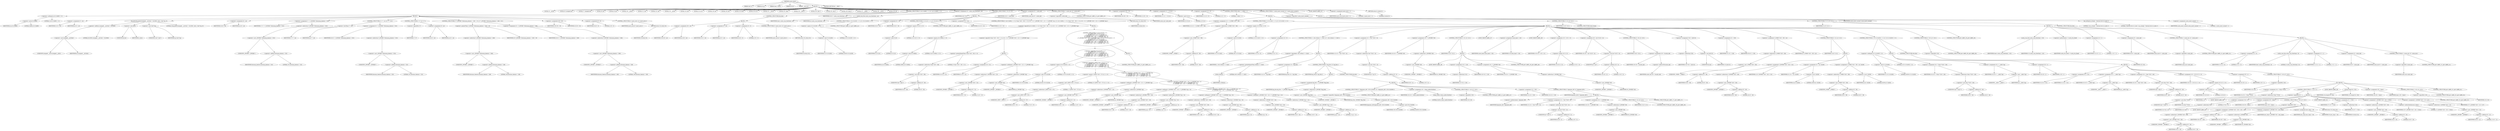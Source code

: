 digraph cache_insert {  
"1000125" [label = "(METHOD,cache_insert)" ]
"1000126" [label = "(PARAM,char *s)" ]
"1000127" [label = "(PARAM,int cp)" ]
"1000128" [label = "(PARAM,time_t time1)" ]
"1000129" [label = "(PARAM,int a4)" ]
"1000130" [label = "(PARAM,__int16 a5)" ]
"1000131" [label = "(BLOCK,,)" ]
"1000132" [label = "(LOCAL,v5: __int16)" ]
"1000133" [label = "(LOCAL,v6: unsigned int)" ]
"1000134" [label = "(LOCAL,v7: unsigned int)" ]
"1000135" [label = "(LOCAL,v8: int)" ]
"1000136" [label = "(LOCAL,v9: int)" ]
"1000137" [label = "(LOCAL,v10: __int16)" ]
"1000138" [label = "(LOCAL,v11: int)" ]
"1000139" [label = "(LOCAL,v12: int)" ]
"1000140" [label = "(LOCAL,v13: __int16)" ]
"1000141" [label = "(LOCAL,v14: int)" ]
"1000142" [label = "(LOCAL,v15: int *)" ]
"1000143" [label = "(LOCAL,v16: int)" ]
"1000144" [label = "(LOCAL,v18: int)" ]
"1000145" [label = "(LOCAL,v19: bool)" ]
"1000146" [label = "(LOCAL,v20: int *)" ]
"1000147" [label = "(LOCAL,v21: __int16)" ]
"1000148" [label = "(LOCAL,v22: char)" ]
"1000149" [label = "(LOCAL,v23: __int64 *)" ]
"1000150" [label = "(LOCAL,v24: char *)" ]
"1000151" [label = "(LOCAL,v25: char *)" ]
"1000152" [label = "(LOCAL,v26: time_t)" ]
"1000153" [label = "(LOCAL,v27: __int64)" ]
"1000154" [label = "(LOCAL,v28: __int16)" ]
"1000155" [label = "(LOCAL,v29: int)" ]
"1000156" [label = "(CONTROL_STRUCTURE,if ( (a5 & 0x980) != 0 ),if ( (a5 & 0x980) != 0 ))" ]
"1000157" [label = "(<operator>.notEquals,(a5 & 0x980) != 0)" ]
"1000158" [label = "(<operator>.and,a5 & 0x980)" ]
"1000159" [label = "(IDENTIFIER,a5,a5 & 0x980)" ]
"1000160" [label = "(LITERAL,0x980,a5 & 0x980)" ]
"1000161" [label = "(LITERAL,0,(a5 & 0x980) != 0)" ]
"1000162" [label = "(BLOCK,,)" ]
"1000163" [label = "(<operator>.assignment,v5 = a5)" ]
"1000164" [label = "(IDENTIFIER,v5,v5 = a5)" ]
"1000165" [label = "(IDENTIFIER,a5,v5 = a5)" ]
"1000166" [label = "(log_query,log_query((unsigned __int16)a5 + 0x10000, (int)s, (void *)cp, 0))" ]
"1000167" [label = "(<operator>.addition,(unsigned __int16)a5 + 0x10000)" ]
"1000168" [label = "(<operator>.cast,(unsigned __int16)a5)" ]
"1000169" [label = "(UNKNOWN,unsigned __int16,unsigned __int16)" ]
"1000170" [label = "(IDENTIFIER,a5,(unsigned __int16)a5)" ]
"1000171" [label = "(LITERAL,0x10000,(unsigned __int16)a5 + 0x10000)" ]
"1000172" [label = "(<operator>.cast,(int)s)" ]
"1000173" [label = "(UNKNOWN,int,int)" ]
"1000174" [label = "(IDENTIFIER,s,(int)s)" ]
"1000175" [label = "(<operator>.cast,(void *)cp)" ]
"1000176" [label = "(UNKNOWN,void *,void *)" ]
"1000177" [label = "(IDENTIFIER,cp,(void *)cp)" ]
"1000178" [label = "(LITERAL,0,log_query((unsigned __int16)a5 + 0x10000, (int)s, (void *)cp, 0))" ]
"1000179" [label = "(<operator>.assignment,v6 = a4)" ]
"1000180" [label = "(IDENTIFIER,v6,v6 = a4)" ]
"1000181" [label = "(IDENTIFIER,a4,v6 = a4)" ]
"1000182" [label = "(<operator>.assignment,v7 = *(_DWORD *)(dnsmasq_daemon + 252))" ]
"1000183" [label = "(IDENTIFIER,v7,v7 = *(_DWORD *)(dnsmasq_daemon + 252))" ]
"1000184" [label = "(<operator>.indirection,*(_DWORD *)(dnsmasq_daemon + 252))" ]
"1000185" [label = "(<operator>.cast,(_DWORD *)(dnsmasq_daemon + 252))" ]
"1000186" [label = "(UNKNOWN,_DWORD *,_DWORD *)" ]
"1000187" [label = "(<operator>.addition,dnsmasq_daemon + 252)" ]
"1000188" [label = "(IDENTIFIER,dnsmasq_daemon,dnsmasq_daemon + 252)" ]
"1000189" [label = "(LITERAL,252,dnsmasq_daemon + 252)" ]
"1000190" [label = "(CONTROL_STRUCTURE,if ( v7 < a4 ),if ( v7 < a4 ))" ]
"1000191" [label = "(<operator>.lessThan,v7 < a4)" ]
"1000192" [label = "(IDENTIFIER,v7,v7 < a4)" ]
"1000193" [label = "(IDENTIFIER,a4,v7 < a4)" ]
"1000194" [label = "(<operator>.assignment,v6 = *(_DWORD *)(dnsmasq_daemon + 252))" ]
"1000195" [label = "(IDENTIFIER,v6,v6 = *(_DWORD *)(dnsmasq_daemon + 252))" ]
"1000196" [label = "(<operator>.indirection,*(_DWORD *)(dnsmasq_daemon + 252))" ]
"1000197" [label = "(<operator>.cast,(_DWORD *)(dnsmasq_daemon + 252))" ]
"1000198" [label = "(UNKNOWN,_DWORD *,_DWORD *)" ]
"1000199" [label = "(<operator>.addition,dnsmasq_daemon + 252)" ]
"1000200" [label = "(IDENTIFIER,dnsmasq_daemon,dnsmasq_daemon + 252)" ]
"1000201" [label = "(LITERAL,252,dnsmasq_daemon + 252)" ]
"1000202" [label = "(CONTROL_STRUCTURE,if ( !v7 ),if ( !v7 ))" ]
"1000203" [label = "(<operator>.logicalNot,!v7)" ]
"1000204" [label = "(IDENTIFIER,v7,!v7)" ]
"1000205" [label = "(<operator>.assignment,v6 = a4)" ]
"1000206" [label = "(IDENTIFIER,v6,v6 = a4)" ]
"1000207" [label = "(IDENTIFIER,a4,v6 = a4)" ]
"1000208" [label = "(CONTROL_STRUCTURE,if ( *(_DWORD *)(dnsmasq_daemon + 248) > v6 ),if ( *(_DWORD *)(dnsmasq_daemon + 248) > v6 ))" ]
"1000209" [label = "(<operator>.greaterThan,*(_DWORD *)(dnsmasq_daemon + 248) > v6)" ]
"1000210" [label = "(<operator>.indirection,*(_DWORD *)(dnsmasq_daemon + 248))" ]
"1000211" [label = "(<operator>.cast,(_DWORD *)(dnsmasq_daemon + 248))" ]
"1000212" [label = "(UNKNOWN,_DWORD *,_DWORD *)" ]
"1000213" [label = "(<operator>.addition,dnsmasq_daemon + 248)" ]
"1000214" [label = "(IDENTIFIER,dnsmasq_daemon,dnsmasq_daemon + 248)" ]
"1000215" [label = "(LITERAL,248,dnsmasq_daemon + 248)" ]
"1000216" [label = "(IDENTIFIER,v6,*(_DWORD *)(dnsmasq_daemon + 248) > v6)" ]
"1000217" [label = "(<operator>.assignment,v6 = *(_DWORD *)(dnsmasq_daemon + 248))" ]
"1000218" [label = "(IDENTIFIER,v6,v6 = *(_DWORD *)(dnsmasq_daemon + 248))" ]
"1000219" [label = "(<operator>.indirection,*(_DWORD *)(dnsmasq_daemon + 248))" ]
"1000220" [label = "(<operator>.cast,(_DWORD *)(dnsmasq_daemon + 248))" ]
"1000221" [label = "(UNKNOWN,_DWORD *,_DWORD *)" ]
"1000222" [label = "(<operator>.addition,dnsmasq_daemon + 248)" ]
"1000223" [label = "(IDENTIFIER,dnsmasq_daemon,dnsmasq_daemon + 248)" ]
"1000224" [label = "(LITERAL,248,dnsmasq_daemon + 248)" ]
"1000225" [label = "(<operator>.assignment,v29 = v6)" ]
"1000226" [label = "(IDENTIFIER,v29,v29 = v6)" ]
"1000227" [label = "(IDENTIFIER,v6,v29 = v6)" ]
"1000228" [label = "(<operator>.assignment,v8 = 0)" ]
"1000229" [label = "(IDENTIFIER,v8,v8 = 0)" ]
"1000230" [label = "(LITERAL,0,v8 = 0)" ]
"1000231" [label = "(CONTROL_STRUCTURE,if ( insert_error ),if ( insert_error ))" ]
"1000232" [label = "(IDENTIFIER,insert_error,if ( insert_error ))" ]
"1000233" [label = "(RETURN,return v8;,return v8;)" ]
"1000234" [label = "(IDENTIFIER,v8,return v8;)" ]
"1000235" [label = "(CONTROL_STRUCTURE,else,else)" ]
"1000236" [label = "(BLOCK,,)" ]
"1000237" [label = "(<operator>.assignment,v29 = a4)" ]
"1000238" [label = "(IDENTIFIER,v29,v29 = a4)" ]
"1000239" [label = "(IDENTIFIER,a4,v29 = a4)" ]
"1000240" [label = "(<operator>.assignment,v5 = a5)" ]
"1000241" [label = "(IDENTIFIER,v5,v5 = a5)" ]
"1000242" [label = "(IDENTIFIER,a5,v5 = a5)" ]
"1000243" [label = "(<operator>.assignment,v8 = 0)" ]
"1000244" [label = "(IDENTIFIER,v8,v8 = 0)" ]
"1000245" [label = "(LITERAL,0,v8 = 0)" ]
"1000246" [label = "(CONTROL_STRUCTURE,if ( insert_error ),if ( insert_error ))" ]
"1000247" [label = "(IDENTIFIER,insert_error,if ( insert_error ))" ]
"1000248" [label = "(RETURN,return v8;,return v8;)" ]
"1000249" [label = "(IDENTIFIER,v8,return v8;)" ]
"1000250" [label = "(<operator>.assignment,v9 = cache_scan_free(time1, a5))" ]
"1000251" [label = "(IDENTIFIER,v9,v9 = cache_scan_free(time1, a5))" ]
"1000252" [label = "(cache_scan_free,cache_scan_free(time1, a5))" ]
"1000253" [label = "(IDENTIFIER,time1,cache_scan_free(time1, a5))" ]
"1000254" [label = "(IDENTIFIER,a5,cache_scan_free(time1, a5))" ]
"1000255" [label = "(CONTROL_STRUCTURE,if ( v9 ),if ( v9 ))" ]
"1000256" [label = "(IDENTIFIER,v9,if ( v9 ))" ]
"1000257" [label = "(BLOCK,,)" ]
"1000258" [label = "(CONTROL_STRUCTURE,if ( (v5 & 0x180) == 0 ),if ( (v5 & 0x180) == 0 ))" ]
"1000259" [label = "(<operator>.equals,(v5 & 0x180) == 0)" ]
"1000260" [label = "(<operator>.and,v5 & 0x180)" ]
"1000261" [label = "(IDENTIFIER,v5,v5 & 0x180)" ]
"1000262" [label = "(LITERAL,0x180,v5 & 0x180)" ]
"1000263" [label = "(LITERAL,0,(v5 & 0x180) == 0)" ]
"1000264" [label = "(CONTROL_STRUCTURE,goto LABEL_41;,goto LABEL_41;)" ]
"1000265" [label = "(<operator>.assignment,v8 = v9)" ]
"1000266" [label = "(IDENTIFIER,v8,v8 = v9)" ]
"1000267" [label = "(IDENTIFIER,v9,v8 = v9)" ]
"1000268" [label = "(CONTROL_STRUCTURE,if ( (v5 & 8) == 0 ),if ( (v5 & 8) == 0 ))" ]
"1000269" [label = "(<operator>.equals,(v5 & 8) == 0)" ]
"1000270" [label = "(<operator>.and,v5 & 8)" ]
"1000271" [label = "(IDENTIFIER,v5,v5 & 8)" ]
"1000272" [label = "(LITERAL,8,v5 & 8)" ]
"1000273" [label = "(LITERAL,0,(v5 & 8) == 0)" ]
"1000274" [label = "(CONTROL_STRUCTURE,goto LABEL_41;,goto LABEL_41;)" ]
"1000275" [label = "(<operator>.assignment,v10 = v5)" ]
"1000276" [label = "(IDENTIFIER,v10,v10 = v5)" ]
"1000277" [label = "(IDENTIFIER,v5,v10 = v5)" ]
"1000278" [label = "(CONTROL_STRUCTURE,if ( (a5 & 0x80u) == 0 || *(char *)(v8 + 36) >= 0 || (v10 = v5, *(_DWORD *)(v8 + 12) != *(_DWORD *)cp) ),if ( (a5 & 0x80u) == 0 || *(char *)(v8 + 36) >= 0 || (v10 = v5, *(_DWORD *)(v8 + 12) != *(_DWORD *)cp) ))" ]
"1000279" [label = "(<operator>.logicalOr,(a5 & 0x80u) == 0 || *(char *)(v8 + 36) >= 0 || (v10 = v5, *(_DWORD *)(v8 + 12) != *(_DWORD *)cp))" ]
"1000280" [label = "(<operator>.equals,(a5 & 0x80u) == 0)" ]
"1000281" [label = "(<operator>.and,a5 & 0x80u)" ]
"1000282" [label = "(IDENTIFIER,a5,a5 & 0x80u)" ]
"1000283" [label = "(LITERAL,0x80u,a5 & 0x80u)" ]
"1000284" [label = "(LITERAL,0,(a5 & 0x80u) == 0)" ]
"1000285" [label = "(<operator>.logicalOr,*(char *)(v8 + 36) >= 0 || (v10 = v5, *(_DWORD *)(v8 + 12) != *(_DWORD *)cp))" ]
"1000286" [label = "(<operator>.greaterEqualsThan,*(char *)(v8 + 36) >= 0)" ]
"1000287" [label = "(<operator>.indirection,*(char *)(v8 + 36))" ]
"1000288" [label = "(<operator>.cast,(char *)(v8 + 36))" ]
"1000289" [label = "(UNKNOWN,char *,char *)" ]
"1000290" [label = "(<operator>.addition,v8 + 36)" ]
"1000291" [label = "(IDENTIFIER,v8,v8 + 36)" ]
"1000292" [label = "(LITERAL,36,v8 + 36)" ]
"1000293" [label = "(LITERAL,0,*(char *)(v8 + 36) >= 0)" ]
"1000294" [label = "(BLOCK,,)" ]
"1000295" [label = "(<operator>.assignment,v10 = v5)" ]
"1000296" [label = "(IDENTIFIER,v10,v10 = v5)" ]
"1000297" [label = "(IDENTIFIER,v5,v10 = v5)" ]
"1000298" [label = "(<operator>.notEquals,*(_DWORD *)(v8 + 12) != *(_DWORD *)cp)" ]
"1000299" [label = "(<operator>.indirection,*(_DWORD *)(v8 + 12))" ]
"1000300" [label = "(<operator>.cast,(_DWORD *)(v8 + 12))" ]
"1000301" [label = "(UNKNOWN,_DWORD *,_DWORD *)" ]
"1000302" [label = "(<operator>.addition,v8 + 12)" ]
"1000303" [label = "(IDENTIFIER,v8,v8 + 12)" ]
"1000304" [label = "(LITERAL,12,v8 + 12)" ]
"1000305" [label = "(<operator>.indirection,*(_DWORD *)cp)" ]
"1000306" [label = "(<operator>.cast,(_DWORD *)cp)" ]
"1000307" [label = "(UNKNOWN,_DWORD *,_DWORD *)" ]
"1000308" [label = "(IDENTIFIER,cp,(_DWORD *)cp)" ]
"1000309" [label = "(BLOCK,,)" ]
"1000310" [label = "(CONTROL_STRUCTURE,if ( (v10 & 0x100) == 0\n        || (*(_BYTE *)(v8 + 37) & 1) == 0\n        || *(_DWORD *)(v8 + 12) != *(_DWORD *)cp\n        || *(_DWORD *)(v8 + 16) != *(_DWORD *)(cp + 4)\n        || *(_DWORD *)(v8 + 20) != *(_DWORD *)(cp + 8)\n        || *(_DWORD *)(v8 + 24) != *(_DWORD *)(cp + 12) ),if ( (v10 & 0x100) == 0\n        || (*(_BYTE *)(v8 + 37) & 1) == 0\n        || *(_DWORD *)(v8 + 12) != *(_DWORD *)cp\n        || *(_DWORD *)(v8 + 16) != *(_DWORD *)(cp + 4)\n        || *(_DWORD *)(v8 + 20) != *(_DWORD *)(cp + 8)\n        || *(_DWORD *)(v8 + 24) != *(_DWORD *)(cp + 12) ))" ]
"1000311" [label = "(<operator>.logicalOr,(v10 & 0x100) == 0\n        || (*(_BYTE *)(v8 + 37) & 1) == 0\n        || *(_DWORD *)(v8 + 12) != *(_DWORD *)cp\n        || *(_DWORD *)(v8 + 16) != *(_DWORD *)(cp + 4)\n        || *(_DWORD *)(v8 + 20) != *(_DWORD *)(cp + 8)\n        || *(_DWORD *)(v8 + 24) != *(_DWORD *)(cp + 12))" ]
"1000312" [label = "(<operator>.equals,(v10 & 0x100) == 0)" ]
"1000313" [label = "(<operator>.and,v10 & 0x100)" ]
"1000314" [label = "(IDENTIFIER,v10,v10 & 0x100)" ]
"1000315" [label = "(LITERAL,0x100,v10 & 0x100)" ]
"1000316" [label = "(LITERAL,0,(v10 & 0x100) == 0)" ]
"1000317" [label = "(<operator>.logicalOr,(*(_BYTE *)(v8 + 37) & 1) == 0\n        || *(_DWORD *)(v8 + 12) != *(_DWORD *)cp\n        || *(_DWORD *)(v8 + 16) != *(_DWORD *)(cp + 4)\n        || *(_DWORD *)(v8 + 20) != *(_DWORD *)(cp + 8)\n        || *(_DWORD *)(v8 + 24) != *(_DWORD *)(cp + 12))" ]
"1000318" [label = "(<operator>.equals,(*(_BYTE *)(v8 + 37) & 1) == 0)" ]
"1000319" [label = "(<operator>.and,*(_BYTE *)(v8 + 37) & 1)" ]
"1000320" [label = "(<operator>.indirection,*(_BYTE *)(v8 + 37))" ]
"1000321" [label = "(<operator>.cast,(_BYTE *)(v8 + 37))" ]
"1000322" [label = "(UNKNOWN,_BYTE *,_BYTE *)" ]
"1000323" [label = "(<operator>.addition,v8 + 37)" ]
"1000324" [label = "(IDENTIFIER,v8,v8 + 37)" ]
"1000325" [label = "(LITERAL,37,v8 + 37)" ]
"1000326" [label = "(LITERAL,1,*(_BYTE *)(v8 + 37) & 1)" ]
"1000327" [label = "(LITERAL,0,(*(_BYTE *)(v8 + 37) & 1) == 0)" ]
"1000328" [label = "(<operator>.logicalOr,*(_DWORD *)(v8 + 12) != *(_DWORD *)cp\n        || *(_DWORD *)(v8 + 16) != *(_DWORD *)(cp + 4)\n        || *(_DWORD *)(v8 + 20) != *(_DWORD *)(cp + 8)\n        || *(_DWORD *)(v8 + 24) != *(_DWORD *)(cp + 12))" ]
"1000329" [label = "(<operator>.notEquals,*(_DWORD *)(v8 + 12) != *(_DWORD *)cp)" ]
"1000330" [label = "(<operator>.indirection,*(_DWORD *)(v8 + 12))" ]
"1000331" [label = "(<operator>.cast,(_DWORD *)(v8 + 12))" ]
"1000332" [label = "(UNKNOWN,_DWORD *,_DWORD *)" ]
"1000333" [label = "(<operator>.addition,v8 + 12)" ]
"1000334" [label = "(IDENTIFIER,v8,v8 + 12)" ]
"1000335" [label = "(LITERAL,12,v8 + 12)" ]
"1000336" [label = "(<operator>.indirection,*(_DWORD *)cp)" ]
"1000337" [label = "(<operator>.cast,(_DWORD *)cp)" ]
"1000338" [label = "(UNKNOWN,_DWORD *,_DWORD *)" ]
"1000339" [label = "(IDENTIFIER,cp,(_DWORD *)cp)" ]
"1000340" [label = "(<operator>.logicalOr,*(_DWORD *)(v8 + 16) != *(_DWORD *)(cp + 4)\n        || *(_DWORD *)(v8 + 20) != *(_DWORD *)(cp + 8)\n        || *(_DWORD *)(v8 + 24) != *(_DWORD *)(cp + 12))" ]
"1000341" [label = "(<operator>.notEquals,*(_DWORD *)(v8 + 16) != *(_DWORD *)(cp + 4))" ]
"1000342" [label = "(<operator>.indirection,*(_DWORD *)(v8 + 16))" ]
"1000343" [label = "(<operator>.cast,(_DWORD *)(v8 + 16))" ]
"1000344" [label = "(UNKNOWN,_DWORD *,_DWORD *)" ]
"1000345" [label = "(<operator>.addition,v8 + 16)" ]
"1000346" [label = "(IDENTIFIER,v8,v8 + 16)" ]
"1000347" [label = "(LITERAL,16,v8 + 16)" ]
"1000348" [label = "(<operator>.indirection,*(_DWORD *)(cp + 4))" ]
"1000349" [label = "(<operator>.cast,(_DWORD *)(cp + 4))" ]
"1000350" [label = "(UNKNOWN,_DWORD *,_DWORD *)" ]
"1000351" [label = "(<operator>.addition,cp + 4)" ]
"1000352" [label = "(IDENTIFIER,cp,cp + 4)" ]
"1000353" [label = "(LITERAL,4,cp + 4)" ]
"1000354" [label = "(<operator>.logicalOr,*(_DWORD *)(v8 + 20) != *(_DWORD *)(cp + 8)\n        || *(_DWORD *)(v8 + 24) != *(_DWORD *)(cp + 12))" ]
"1000355" [label = "(<operator>.notEquals,*(_DWORD *)(v8 + 20) != *(_DWORD *)(cp + 8))" ]
"1000356" [label = "(<operator>.indirection,*(_DWORD *)(v8 + 20))" ]
"1000357" [label = "(<operator>.cast,(_DWORD *)(v8 + 20))" ]
"1000358" [label = "(UNKNOWN,_DWORD *,_DWORD *)" ]
"1000359" [label = "(<operator>.addition,v8 + 20)" ]
"1000360" [label = "(IDENTIFIER,v8,v8 + 20)" ]
"1000361" [label = "(LITERAL,20,v8 + 20)" ]
"1000362" [label = "(<operator>.indirection,*(_DWORD *)(cp + 8))" ]
"1000363" [label = "(<operator>.cast,(_DWORD *)(cp + 8))" ]
"1000364" [label = "(UNKNOWN,_DWORD *,_DWORD *)" ]
"1000365" [label = "(<operator>.addition,cp + 8)" ]
"1000366" [label = "(IDENTIFIER,cp,cp + 8)" ]
"1000367" [label = "(LITERAL,8,cp + 8)" ]
"1000368" [label = "(<operator>.notEquals,*(_DWORD *)(v8 + 24) != *(_DWORD *)(cp + 12))" ]
"1000369" [label = "(<operator>.indirection,*(_DWORD *)(v8 + 24))" ]
"1000370" [label = "(<operator>.cast,(_DWORD *)(v8 + 24))" ]
"1000371" [label = "(UNKNOWN,_DWORD *,_DWORD *)" ]
"1000372" [label = "(<operator>.addition,v8 + 24)" ]
"1000373" [label = "(IDENTIFIER,v8,v8 + 24)" ]
"1000374" [label = "(LITERAL,24,v8 + 24)" ]
"1000375" [label = "(<operator>.indirection,*(_DWORD *)(cp + 12))" ]
"1000376" [label = "(<operator>.cast,(_DWORD *)(cp + 12))" ]
"1000377" [label = "(UNKNOWN,_DWORD *,_DWORD *)" ]
"1000378" [label = "(<operator>.addition,cp + 12)" ]
"1000379" [label = "(IDENTIFIER,cp,cp + 12)" ]
"1000380" [label = "(LITERAL,12,cp + 12)" ]
"1000381" [label = "(BLOCK,,)" ]
"1000382" [label = "(CONTROL_STRUCTURE,goto LABEL_41;,goto LABEL_41;)" ]
"1000383" [label = "(RETURN,return v8;,return v8;)" ]
"1000384" [label = "(IDENTIFIER,v8,return v8;)" ]
"1000385" [label = "(<operator>.assignment,v8 = cache_tail)" ]
"1000386" [label = "(IDENTIFIER,v8,v8 = cache_tail)" ]
"1000387" [label = "(IDENTIFIER,cache_tail,v8 = cache_tail)" ]
"1000388" [label = "(CONTROL_STRUCTURE,if ( !cache_tail ),if ( !cache_tail ))" ]
"1000389" [label = "(<operator>.logicalNot,!cache_tail)" ]
"1000390" [label = "(IDENTIFIER,cache_tail,!cache_tail)" ]
"1000391" [label = "(CONTROL_STRUCTURE,goto LABEL_41;,goto LABEL_41;)" ]
"1000392" [label = "(<operator>.assignment,v28 = v5)" ]
"1000393" [label = "(IDENTIFIER,v28,v28 = v5)" ]
"1000394" [label = "(IDENTIFIER,v5,v28 = v5)" ]
"1000395" [label = "(<operator>.assignment,v11 = v5 & 4)" ]
"1000396" [label = "(IDENTIFIER,v11,v11 = v5 & 4)" ]
"1000397" [label = "(<operator>.and,v5 & 4)" ]
"1000398" [label = "(IDENTIFIER,v5,v5 & 4)" ]
"1000399" [label = "(LITERAL,4,v5 & 4)" ]
"1000400" [label = "(<operator>.assignment,v12 = 0)" ]
"1000401" [label = "(IDENTIFIER,v12,v12 = 0)" ]
"1000402" [label = "(LITERAL,0,v12 = 0)" ]
"1000403" [label = "(CONTROL_STRUCTURE,while ( 1 ),while ( 1 ))" ]
"1000404" [label = "(LITERAL,1,while ( 1 ))" ]
"1000405" [label = "(BLOCK,,)" ]
"1000406" [label = "(<operator>.assignment,v13 = *(_WORD *)(v8 + 36))" ]
"1000407" [label = "(IDENTIFIER,v13,v13 = *(_WORD *)(v8 + 36))" ]
"1000408" [label = "(<operator>.indirection,*(_WORD *)(v8 + 36))" ]
"1000409" [label = "(<operator>.cast,(_WORD *)(v8 + 36))" ]
"1000410" [label = "(UNKNOWN,_WORD *,_WORD *)" ]
"1000411" [label = "(<operator>.addition,v8 + 36)" ]
"1000412" [label = "(IDENTIFIER,v8,v8 + 36)" ]
"1000413" [label = "(LITERAL,36,v8 + 36)" ]
"1000414" [label = "(CONTROL_STRUCTURE,if ( (v13 & 0xC) == 0 ),if ( (v13 & 0xC) == 0 ))" ]
"1000415" [label = "(<operator>.equals,(v13 & 0xC) == 0)" ]
"1000416" [label = "(<operator>.and,v13 & 0xC)" ]
"1000417" [label = "(IDENTIFIER,v13,v13 & 0xC)" ]
"1000418" [label = "(LITERAL,0xC,v13 & 0xC)" ]
"1000419" [label = "(LITERAL,0,(v13 & 0xC) == 0)" ]
"1000420" [label = "(BLOCK,,)" ]
"1000421" [label = "(<operator>.assignment,v14 = 0)" ]
"1000422" [label = "(IDENTIFIER,v14,v14 = 0)" ]
"1000423" [label = "(LITERAL,0,v14 = 0)" ]
"1000424" [label = "(CONTROL_STRUCTURE,if ( s && strlen(s) >= 0x32 ),if ( s && strlen(s) >= 0x32 ))" ]
"1000425" [label = "(<operator>.logicalAnd,s && strlen(s) >= 0x32)" ]
"1000426" [label = "(IDENTIFIER,s,s && strlen(s) >= 0x32)" ]
"1000427" [label = "(<operator>.greaterEqualsThan,strlen(s) >= 0x32)" ]
"1000428" [label = "(strlen,strlen(s))" ]
"1000429" [label = "(IDENTIFIER,s,strlen(s))" ]
"1000430" [label = "(LITERAL,0x32,strlen(s) >= 0x32)" ]
"1000431" [label = "(BLOCK,,)" ]
"1000432" [label = "(<operator>.assignment,v14 = big_free)" ]
"1000433" [label = "(IDENTIFIER,v14,v14 = big_free)" ]
"1000434" [label = "(IDENTIFIER,big_free,v14 = big_free)" ]
"1000435" [label = "(CONTROL_STRUCTURE,if ( big_free ),if ( big_free ))" ]
"1000436" [label = "(IDENTIFIER,big_free,if ( big_free ))" ]
"1000437" [label = "(BLOCK,,)" ]
"1000438" [label = "(<operator>.assignment,big_free = *(_DWORD *)big_free)" ]
"1000439" [label = "(IDENTIFIER,big_free,big_free = *(_DWORD *)big_free)" ]
"1000440" [label = "(<operator>.indirection,*(_DWORD *)big_free)" ]
"1000441" [label = "(<operator>.cast,(_DWORD *)big_free)" ]
"1000442" [label = "(UNKNOWN,_DWORD *,_DWORD *)" ]
"1000443" [label = "(IDENTIFIER,big_free,(_DWORD *)big_free)" ]
"1000444" [label = "(CONTROL_STRUCTURE,else,else)" ]
"1000445" [label = "(BLOCK,,)" ]
"1000446" [label = "(CONTROL_STRUCTURE,if ( !(bignames_left | v28 & 0x5000) ),if ( !(bignames_left | v28 & 0x5000) ))" ]
"1000447" [label = "(<operator>.logicalNot,!(bignames_left | v28 & 0x5000))" ]
"1000448" [label = "(<operator>.or,bignames_left | v28 & 0x5000)" ]
"1000449" [label = "(IDENTIFIER,bignames_left,bignames_left | v28 & 0x5000)" ]
"1000450" [label = "(<operator>.and,v28 & 0x5000)" ]
"1000451" [label = "(IDENTIFIER,v28,v28 & 0x5000)" ]
"1000452" [label = "(LITERAL,0x5000,v28 & 0x5000)" ]
"1000453" [label = "(CONTROL_STRUCTURE,goto LABEL_41;,goto LABEL_41;)" ]
"1000454" [label = "(<operator>.assignment,v18 = whine_malloc(0x404u))" ]
"1000455" [label = "(IDENTIFIER,v18,v18 = whine_malloc(0x404u))" ]
"1000456" [label = "(whine_malloc,whine_malloc(0x404u))" ]
"1000457" [label = "(LITERAL,0x404u,whine_malloc(0x404u))" ]
"1000458" [label = "(CONTROL_STRUCTURE,if ( !v18 ),if ( !v18 ))" ]
"1000459" [label = "(<operator>.logicalNot,!v18)" ]
"1000460" [label = "(IDENTIFIER,v18,!v18)" ]
"1000461" [label = "(CONTROL_STRUCTURE,goto LABEL_41;,goto LABEL_41;)" ]
"1000462" [label = "(<operator>.assignment,v14 = v18)" ]
"1000463" [label = "(IDENTIFIER,v14,v14 = v18)" ]
"1000464" [label = "(IDENTIFIER,v18,v14 = v18)" ]
"1000465" [label = "(CONTROL_STRUCTURE,if ( bignames_left ),if ( bignames_left ))" ]
"1000466" [label = "(IDENTIFIER,bignames_left,if ( bignames_left ))" ]
"1000467" [label = "(BLOCK,,)" ]
"1000468" [label = "(<operator>.preDecrement,--bignames_left)" ]
"1000469" [label = "(IDENTIFIER,bignames_left,--bignames_left)" ]
"1000470" [label = "(<operator>.assignment,v15 = *(int **)(v8 + 4))" ]
"1000471" [label = "(IDENTIFIER,v15,v15 = *(int **)(v8 + 4))" ]
"1000472" [label = "(<operator>.indirection,*(int **)(v8 + 4))" ]
"1000473" [label = "(<operator>.cast,(int **)(v8 + 4))" ]
"1000474" [label = "(UNKNOWN,int **,int **)" ]
"1000475" [label = "(<operator>.addition,v8 + 4)" ]
"1000476" [label = "(IDENTIFIER,v8,v8 + 4)" ]
"1000477" [label = "(LITERAL,4,v8 + 4)" ]
"1000478" [label = "(<operator>.assignment,v16 = *(_DWORD *)v8)" ]
"1000479" [label = "(IDENTIFIER,v16,v16 = *(_DWORD *)v8)" ]
"1000480" [label = "(<operator>.indirection,*(_DWORD *)v8)" ]
"1000481" [label = "(<operator>.cast,(_DWORD *)v8)" ]
"1000482" [label = "(UNKNOWN,_DWORD *,_DWORD *)" ]
"1000483" [label = "(IDENTIFIER,v8,(_DWORD *)v8)" ]
"1000484" [label = "(CONTROL_STRUCTURE,if ( v15 ),if ( v15 ))" ]
"1000485" [label = "(IDENTIFIER,v15,if ( v15 ))" ]
"1000486" [label = "(CONTROL_STRUCTURE,goto LABEL_38;,goto LABEL_38;)" ]
"1000487" [label = "(CONTROL_STRUCTURE,goto LABEL_47;,goto LABEL_47;)" ]
"1000488" [label = "(<operator>.assignment,v15 = *(int **)(v8 + 4))" ]
"1000489" [label = "(IDENTIFIER,v15,v15 = *(int **)(v8 + 4))" ]
"1000490" [label = "(<operator>.indirection,*(int **)(v8 + 4))" ]
"1000491" [label = "(<operator>.cast,(int **)(v8 + 4))" ]
"1000492" [label = "(UNKNOWN,int **,int **)" ]
"1000493" [label = "(<operator>.addition,v8 + 4)" ]
"1000494" [label = "(IDENTIFIER,v8,v8 + 4)" ]
"1000495" [label = "(LITERAL,4,v8 + 4)" ]
"1000496" [label = "(<operator>.assignment,v16 = *(_DWORD *)v8)" ]
"1000497" [label = "(IDENTIFIER,v16,v16 = *(_DWORD *)v8)" ]
"1000498" [label = "(<operator>.indirection,*(_DWORD *)v8)" ]
"1000499" [label = "(<operator>.cast,(_DWORD *)v8)" ]
"1000500" [label = "(UNKNOWN,_DWORD *,_DWORD *)" ]
"1000501" [label = "(IDENTIFIER,v8,(_DWORD *)v8)" ]
"1000502" [label = "(CONTROL_STRUCTURE,if ( v15 ),if ( v15 ))" ]
"1000503" [label = "(IDENTIFIER,v15,if ( v15 ))" ]
"1000504" [label = "(BLOCK,,)" ]
"1000505" [label = "(JUMP_TARGET,LABEL_38)" ]
"1000506" [label = "(<operator>.assignment,*v15 = v16)" ]
"1000507" [label = "(<operator>.indirection,*v15)" ]
"1000508" [label = "(IDENTIFIER,v15,*v15 = v16)" ]
"1000509" [label = "(IDENTIFIER,v16,*v15 = v16)" ]
"1000510" [label = "(<operator>.assignment,v16 = *(_DWORD *)v8)" ]
"1000511" [label = "(IDENTIFIER,v16,v16 = *(_DWORD *)v8)" ]
"1000512" [label = "(<operator>.indirection,*(_DWORD *)v8)" ]
"1000513" [label = "(<operator>.cast,(_DWORD *)v8)" ]
"1000514" [label = "(UNKNOWN,_DWORD *,_DWORD *)" ]
"1000515" [label = "(IDENTIFIER,v8,(_DWORD *)v8)" ]
"1000516" [label = "(CONTROL_STRUCTURE,goto LABEL_48;,goto LABEL_48;)" ]
"1000517" [label = "(JUMP_TARGET,LABEL_47)" ]
"1000518" [label = "(<operator>.assignment,cache_head = v16)" ]
"1000519" [label = "(IDENTIFIER,cache_head,cache_head = v16)" ]
"1000520" [label = "(IDENTIFIER,v16,cache_head = v16)" ]
"1000521" [label = "(JUMP_TARGET,LABEL_48)" ]
"1000522" [label = "(<operator>.assignment,v19 = v16 == 0)" ]
"1000523" [label = "(IDENTIFIER,v19,v19 = v16 == 0)" ]
"1000524" [label = "(<operator>.equals,v16 == 0)" ]
"1000525" [label = "(IDENTIFIER,v16,v16 == 0)" ]
"1000526" [label = "(LITERAL,0,v16 == 0)" ]
"1000527" [label = "(<operator>.assignment,v20 = (int *)(v16 + 4))" ]
"1000528" [label = "(IDENTIFIER,v20,v20 = (int *)(v16 + 4))" ]
"1000529" [label = "(<operator>.cast,(int *)(v16 + 4))" ]
"1000530" [label = "(UNKNOWN,int *,int *)" ]
"1000531" [label = "(<operator>.addition,v16 + 4)" ]
"1000532" [label = "(IDENTIFIER,v16,v16 + 4)" ]
"1000533" [label = "(LITERAL,4,v16 + 4)" ]
"1000534" [label = "(CONTROL_STRUCTURE,if ( v19 ),if ( v19 ))" ]
"1000535" [label = "(IDENTIFIER,v19,if ( v19 ))" ]
"1000536" [label = "(<operator>.assignment,v20 = &cache_tail)" ]
"1000537" [label = "(IDENTIFIER,v20,v20 = &cache_tail)" ]
"1000538" [label = "(<operator>.addressOf,&cache_tail)" ]
"1000539" [label = "(IDENTIFIER,cache_tail,v20 = &cache_tail)" ]
"1000540" [label = "(<operator>.assignment,*v20 = (int)v15)" ]
"1000541" [label = "(<operator>.indirection,*v20)" ]
"1000542" [label = "(IDENTIFIER,v20,*v20 = (int)v15)" ]
"1000543" [label = "(<operator>.cast,(int)v15)" ]
"1000544" [label = "(UNKNOWN,int,int)" ]
"1000545" [label = "(IDENTIFIER,v15,(int)v15)" ]
"1000546" [label = "(<operator>.assignment,v21 = v28)" ]
"1000547" [label = "(IDENTIFIER,v21,v21 = v28)" ]
"1000548" [label = "(IDENTIFIER,v28,v21 = v28)" ]
"1000549" [label = "(<operator>.assignment,*(_WORD *)(v8 + 36) = a5)" ]
"1000550" [label = "(<operator>.indirection,*(_WORD *)(v8 + 36))" ]
"1000551" [label = "(<operator>.cast,(_WORD *)(v8 + 36))" ]
"1000552" [label = "(UNKNOWN,_WORD *,_WORD *)" ]
"1000553" [label = "(<operator>.addition,v8 + 36)" ]
"1000554" [label = "(IDENTIFIER,v8,v8 + 36)" ]
"1000555" [label = "(LITERAL,36,v8 + 36)" ]
"1000556" [label = "(IDENTIFIER,a5,*(_WORD *)(v8 + 36) = a5)" ]
"1000557" [label = "(CONTROL_STRUCTURE,if ( v14 ),if ( v14 ))" ]
"1000558" [label = "(IDENTIFIER,v14,if ( v14 ))" ]
"1000559" [label = "(BLOCK,,)" ]
"1000560" [label = "(<operator>.assignment,*(_DWORD *)(v8 + 40) = v14)" ]
"1000561" [label = "(<operator>.indirection,*(_DWORD *)(v8 + 40))" ]
"1000562" [label = "(<operator>.cast,(_DWORD *)(v8 + 40))" ]
"1000563" [label = "(UNKNOWN,_DWORD *,_DWORD *)" ]
"1000564" [label = "(<operator>.addition,v8 + 40)" ]
"1000565" [label = "(IDENTIFIER,v8,v8 + 40)" ]
"1000566" [label = "(LITERAL,40,v8 + 40)" ]
"1000567" [label = "(IDENTIFIER,v14,*(_DWORD *)(v8 + 40) = v14)" ]
"1000568" [label = "(<operator>.assignment,v21 = a5 | 0x200)" ]
"1000569" [label = "(IDENTIFIER,v21,v21 = a5 | 0x200)" ]
"1000570" [label = "(<operator>.or,a5 | 0x200)" ]
"1000571" [label = "(IDENTIFIER,a5,a5 | 0x200)" ]
"1000572" [label = "(LITERAL,0x200,a5 | 0x200)" ]
"1000573" [label = "(<operator>.assignment,*(_WORD *)(v8 + 36) = a5 | 0x200)" ]
"1000574" [label = "(<operator>.indirection,*(_WORD *)(v8 + 36))" ]
"1000575" [label = "(<operator>.cast,(_WORD *)(v8 + 36))" ]
"1000576" [label = "(UNKNOWN,_WORD *,_WORD *)" ]
"1000577" [label = "(<operator>.addition,v8 + 36)" ]
"1000578" [label = "(IDENTIFIER,v8,v8 + 36)" ]
"1000579" [label = "(LITERAL,36,v8 + 36)" ]
"1000580" [label = "(<operator>.or,a5 | 0x200)" ]
"1000581" [label = "(IDENTIFIER,a5,a5 | 0x200)" ]
"1000582" [label = "(LITERAL,0x200,a5 | 0x200)" ]
"1000583" [label = "(CONTROL_STRUCTURE,if ( (v21 & 0x200) != 0 ),if ( (v21 & 0x200) != 0 ))" ]
"1000584" [label = "(<operator>.notEquals,(v21 & 0x200) != 0)" ]
"1000585" [label = "(<operator>.and,v21 & 0x200)" ]
"1000586" [label = "(IDENTIFIER,v21,v21 & 0x200)" ]
"1000587" [label = "(LITERAL,0x200,v21 & 0x200)" ]
"1000588" [label = "(LITERAL,0,(v21 & 0x200) != 0)" ]
"1000589" [label = "(BLOCK,,)" ]
"1000590" [label = "(<operator>.assignment,v24 = *(char **)(v8 + 40))" ]
"1000591" [label = "(IDENTIFIER,v24,v24 = *(char **)(v8 + 40))" ]
"1000592" [label = "(<operator>.indirection,*(char **)(v8 + 40))" ]
"1000593" [label = "(<operator>.cast,(char **)(v8 + 40))" ]
"1000594" [label = "(UNKNOWN,char **,char **)" ]
"1000595" [label = "(<operator>.addition,v8 + 40)" ]
"1000596" [label = "(IDENTIFIER,v8,v8 + 40)" ]
"1000597" [label = "(LITERAL,40,v8 + 40)" ]
"1000598" [label = "(<operator>.assignment,v23 = (__int64 *)cp)" ]
"1000599" [label = "(IDENTIFIER,v23,v23 = (__int64 *)cp)" ]
"1000600" [label = "(<operator>.cast,(__int64 *)cp)" ]
"1000601" [label = "(UNKNOWN,__int64 *,__int64 *)" ]
"1000602" [label = "(IDENTIFIER,cp,(__int64 *)cp)" ]
"1000603" [label = "(<operator>.assignment,v25 = s)" ]
"1000604" [label = "(IDENTIFIER,v25,v25 = s)" ]
"1000605" [label = "(IDENTIFIER,s,v25 = s)" ]
"1000606" [label = "(CONTROL_STRUCTURE,else,else)" ]
"1000607" [label = "(BLOCK,,)" ]
"1000608" [label = "(<operator>.assignment,v22 = v21)" ]
"1000609" [label = "(IDENTIFIER,v22,v22 = v21)" ]
"1000610" [label = "(IDENTIFIER,v21,v22 = v21)" ]
"1000611" [label = "(<operator>.assignment,v23 = (__int64 *)cp)" ]
"1000612" [label = "(IDENTIFIER,v23,v23 = (__int64 *)cp)" ]
"1000613" [label = "(<operator>.cast,(__int64 *)cp)" ]
"1000614" [label = "(UNKNOWN,__int64 *,__int64 *)" ]
"1000615" [label = "(IDENTIFIER,cp,(__int64 *)cp)" ]
"1000616" [label = "(<operator>.assignment,v24 = (char *)(v8 + 40))" ]
"1000617" [label = "(IDENTIFIER,v24,v24 = (char *)(v8 + 40))" ]
"1000618" [label = "(<operator>.cast,(char *)(v8 + 40))" ]
"1000619" [label = "(UNKNOWN,char *,char *)" ]
"1000620" [label = "(<operator>.addition,v8 + 40)" ]
"1000621" [label = "(IDENTIFIER,v8,v8 + 40)" ]
"1000622" [label = "(LITERAL,40,v8 + 40)" ]
"1000623" [label = "(<operator>.assignment,v19 = (v22 & 2) == 0)" ]
"1000624" [label = "(IDENTIFIER,v19,v19 = (v22 & 2) == 0)" ]
"1000625" [label = "(<operator>.equals,(v22 & 2) == 0)" ]
"1000626" [label = "(<operator>.and,v22 & 2)" ]
"1000627" [label = "(IDENTIFIER,v22,v22 & 2)" ]
"1000628" [label = "(LITERAL,2,v22 & 2)" ]
"1000629" [label = "(LITERAL,0,(v22 & 2) == 0)" ]
"1000630" [label = "(<operator>.assignment,v25 = s)" ]
"1000631" [label = "(IDENTIFIER,v25,v25 = s)" ]
"1000632" [label = "(IDENTIFIER,s,v25 = s)" ]
"1000633" [label = "(CONTROL_STRUCTURE,if ( !v19 ),if ( !v19 ))" ]
"1000634" [label = "(<operator>.logicalNot,!v19)" ]
"1000635" [label = "(IDENTIFIER,v19,!v19)" ]
"1000636" [label = "(BLOCK,,)" ]
"1000637" [label = "(<operator>.assignment,v24 = *(char **)v24)" ]
"1000638" [label = "(IDENTIFIER,v24,v24 = *(char **)v24)" ]
"1000639" [label = "(<operator>.indirection,*(char **)v24)" ]
"1000640" [label = "(<operator>.cast,(char **)v24)" ]
"1000641" [label = "(UNKNOWN,char **,char **)" ]
"1000642" [label = "(IDENTIFIER,v24,(char **)v24)" ]
"1000643" [label = "(CONTROL_STRUCTURE,if ( !s ),if ( !s ))" ]
"1000644" [label = "(<operator>.logicalNot,!s)" ]
"1000645" [label = "(IDENTIFIER,s,!s)" ]
"1000646" [label = "(BLOCK,,)" ]
"1000647" [label = "(JUMP_TARGET,LABEL_60)" ]
"1000648" [label = "(<operator>.assignment,*v24 = 0)" ]
"1000649" [label = "(<operator>.indirection,*v24)" ]
"1000650" [label = "(IDENTIFIER,v24,*v24 = 0)" ]
"1000651" [label = "(LITERAL,0,*v24 = 0)" ]
"1000652" [label = "(<operator>.assignment,v26 = time1)" ]
"1000653" [label = "(IDENTIFIER,v26,v26 = time1)" ]
"1000654" [label = "(IDENTIFIER,time1,v26 = time1)" ]
"1000655" [label = "(CONTROL_STRUCTURE,if ( !v23 ),if ( !v23 ))" ]
"1000656" [label = "(<operator>.logicalNot,!v23)" ]
"1000657" [label = "(IDENTIFIER,v23,!v23)" ]
"1000658" [label = "(BLOCK,,)" ]
"1000659" [label = "(JUMP_TARGET,LABEL_62)" ]
"1000660" [label = "(<operator>.assignment,*(_DWORD *)(v8 + 28) = v26 + v29)" ]
"1000661" [label = "(<operator>.indirection,*(_DWORD *)(v8 + 28))" ]
"1000662" [label = "(<operator>.cast,(_DWORD *)(v8 + 28))" ]
"1000663" [label = "(UNKNOWN,_DWORD *,_DWORD *)" ]
"1000664" [label = "(<operator>.addition,v8 + 28)" ]
"1000665" [label = "(IDENTIFIER,v8,v8 + 28)" ]
"1000666" [label = "(LITERAL,28,v8 + 28)" ]
"1000667" [label = "(<operator>.addition,v26 + v29)" ]
"1000668" [label = "(IDENTIFIER,v26,v26 + v29)" ]
"1000669" [label = "(IDENTIFIER,v29,v26 + v29)" ]
"1000670" [label = "(<operator>.assignment,*(_DWORD *)v8 = new_chain)" ]
"1000671" [label = "(<operator>.indirection,*(_DWORD *)v8)" ]
"1000672" [label = "(<operator>.cast,(_DWORD *)v8)" ]
"1000673" [label = "(UNKNOWN,_DWORD *,_DWORD *)" ]
"1000674" [label = "(IDENTIFIER,v8,(_DWORD *)v8)" ]
"1000675" [label = "(IDENTIFIER,new_chain,*(_DWORD *)v8 = new_chain)" ]
"1000676" [label = "(<operator>.assignment,new_chain = v8)" ]
"1000677" [label = "(IDENTIFIER,new_chain,new_chain = v8)" ]
"1000678" [label = "(IDENTIFIER,v8,new_chain = v8)" ]
"1000679" [label = "(RETURN,return v8;,return v8;)" ]
"1000680" [label = "(IDENTIFIER,v8,return v8;)" ]
"1000681" [label = "(JUMP_TARGET,LABEL_61)" ]
"1000682" [label = "(<operator>.assignment,v27 = *v23)" ]
"1000683" [label = "(IDENTIFIER,v27,v27 = *v23)" ]
"1000684" [label = "(<operator>.indirection,*v23)" ]
"1000685" [label = "(IDENTIFIER,v23,v27 = *v23)" ]
"1000686" [label = "(<operator>.assignment,*(_QWORD *)(v8 + 20) = v23[1])" ]
"1000687" [label = "(<operator>.indirection,*(_QWORD *)(v8 + 20))" ]
"1000688" [label = "(<operator>.cast,(_QWORD *)(v8 + 20))" ]
"1000689" [label = "(UNKNOWN,_QWORD *,_QWORD *)" ]
"1000690" [label = "(<operator>.addition,v8 + 20)" ]
"1000691" [label = "(IDENTIFIER,v8,v8 + 20)" ]
"1000692" [label = "(LITERAL,20,v8 + 20)" ]
"1000693" [label = "(<operator>.indirectIndexAccess,v23[1])" ]
"1000694" [label = "(IDENTIFIER,v23,*(_QWORD *)(v8 + 20) = v23[1])" ]
"1000695" [label = "(LITERAL,1,*(_QWORD *)(v8 + 20) = v23[1])" ]
"1000696" [label = "(<operator>.assignment,*(_QWORD *)(v8 + 12) = v27)" ]
"1000697" [label = "(<operator>.indirection,*(_QWORD *)(v8 + 12))" ]
"1000698" [label = "(<operator>.cast,(_QWORD *)(v8 + 12))" ]
"1000699" [label = "(UNKNOWN,_QWORD *,_QWORD *)" ]
"1000700" [label = "(<operator>.addition,v8 + 12)" ]
"1000701" [label = "(IDENTIFIER,v8,v8 + 12)" ]
"1000702" [label = "(LITERAL,12,v8 + 12)" ]
"1000703" [label = "(IDENTIFIER,v27,*(_QWORD *)(v8 + 12) = v27)" ]
"1000704" [label = "(CONTROL_STRUCTURE,goto LABEL_62;,goto LABEL_62;)" ]
"1000705" [label = "(JUMP_TARGET,LABEL_58)" ]
"1000706" [label = "(strcpy,strcpy(v24, v25))" ]
"1000707" [label = "(IDENTIFIER,v24,strcpy(v24, v25))" ]
"1000708" [label = "(IDENTIFIER,v25,strcpy(v24, v25))" ]
"1000709" [label = "(<operator>.assignment,v26 = time1)" ]
"1000710" [label = "(IDENTIFIER,v26,v26 = time1)" ]
"1000711" [label = "(IDENTIFIER,time1,v26 = time1)" ]
"1000712" [label = "(CONTROL_STRUCTURE,if ( !v23 ),if ( !v23 ))" ]
"1000713" [label = "(<operator>.logicalNot,!v23)" ]
"1000714" [label = "(IDENTIFIER,v23,!v23)" ]
"1000715" [label = "(CONTROL_STRUCTURE,goto LABEL_62;,goto LABEL_62;)" ]
"1000716" [label = "(CONTROL_STRUCTURE,goto LABEL_61;,goto LABEL_61;)" ]
"1000717" [label = "(CONTROL_STRUCTURE,if ( !v25 ),if ( !v25 ))" ]
"1000718" [label = "(<operator>.logicalNot,!v25)" ]
"1000719" [label = "(IDENTIFIER,v25,!v25)" ]
"1000720" [label = "(CONTROL_STRUCTURE,goto LABEL_60;,goto LABEL_60;)" ]
"1000721" [label = "(CONTROL_STRUCTURE,goto LABEL_58;,goto LABEL_58;)" ]
"1000722" [label = "(CONTROL_STRUCTURE,if ( v12 ),if ( v12 ))" ]
"1000723" [label = "(IDENTIFIER,v12,if ( v12 ))" ]
"1000724" [label = "(CONTROL_STRUCTURE,break;,break;)" ]
"1000725" [label = "(CONTROL_STRUCTURE,if ( v11 ),if ( v11 ))" ]
"1000726" [label = "(IDENTIFIER,v11,if ( v11 ))" ]
"1000727" [label = "(BLOCK,,)" ]
"1000728" [label = "(cache_scan_free,cache_scan_free(time1, v13))" ]
"1000729" [label = "(IDENTIFIER,time1,cache_scan_free(time1, v13))" ]
"1000730" [label = "(IDENTIFIER,v13,cache_scan_free(time1, v13))" ]
"1000731" [label = "(<operator>.preIncrement,++cache_live_freed)" ]
"1000732" [label = "(IDENTIFIER,cache_live_freed,++cache_live_freed)" ]
"1000733" [label = "(<operator>.assignment,v12 = 1)" ]
"1000734" [label = "(IDENTIFIER,v12,v12 = 1)" ]
"1000735" [label = "(LITERAL,1,v12 = 1)" ]
"1000736" [label = "(<operator>.assignment,v8 = cache_tail)" ]
"1000737" [label = "(IDENTIFIER,v8,v8 = cache_tail)" ]
"1000738" [label = "(IDENTIFIER,cache_tail,v8 = cache_tail)" ]
"1000739" [label = "(CONTROL_STRUCTURE,if ( !cache_tail ),if ( !cache_tail ))" ]
"1000740" [label = "(<operator>.logicalNot,!cache_tail)" ]
"1000741" [label = "(IDENTIFIER,cache_tail,!cache_tail)" ]
"1000742" [label = "(CONTROL_STRUCTURE,goto LABEL_41;,goto LABEL_41;)" ]
"1000743" [label = "(CONTROL_STRUCTURE,else,else)" ]
"1000744" [label = "(BLOCK,,)" ]
"1000745" [label = "(<operator>.assignment,v12 = 0)" ]
"1000746" [label = "(IDENTIFIER,v12,v12 = 0)" ]
"1000747" [label = "(LITERAL,0,v12 = 0)" ]
"1000748" [label = "(cache_scan_free,cache_scan_free(time1, 0))" ]
"1000749" [label = "(IDENTIFIER,time1,cache_scan_free(time1, 0))" ]
"1000750" [label = "(LITERAL,0,cache_scan_free(time1, 0))" ]
"1000751" [label = "(<operator>.assignment,v11 = 1)" ]
"1000752" [label = "(IDENTIFIER,v11,v11 = 1)" ]
"1000753" [label = "(LITERAL,1,v11 = 1)" ]
"1000754" [label = "(<operator>.assignment,v8 = cache_tail)" ]
"1000755" [label = "(IDENTIFIER,v8,v8 = cache_tail)" ]
"1000756" [label = "(IDENTIFIER,cache_tail,v8 = cache_tail)" ]
"1000757" [label = "(CONTROL_STRUCTURE,if ( !cache_tail ),if ( !cache_tail ))" ]
"1000758" [label = "(<operator>.logicalNot,!cache_tail)" ]
"1000759" [label = "(IDENTIFIER,cache_tail,!cache_tail)" ]
"1000760" [label = "(CONTROL_STRUCTURE,goto LABEL_41;,goto LABEL_41;)" ]
"1000761" [label = "(CONTROL_STRUCTURE,if ( !cache_insert_warned ),if ( !cache_insert_warned ))" ]
"1000762" [label = "(<operator>.logicalNot,!cache_insert_warned)" ]
"1000763" [label = "(IDENTIFIER,cache_insert_warned,!cache_insert_warned)" ]
"1000764" [label = "(BLOCK,,)" ]
"1000765" [label = "(my_syslog,my_syslog(3, \"Internal error in cache.\"))" ]
"1000766" [label = "(LITERAL,3,my_syslog(3, \"Internal error in cache.\"))" ]
"1000767" [label = "(LITERAL,\"Internal error in cache.\",my_syslog(3, \"Internal error in cache.\"))" ]
"1000768" [label = "(<operator>.assignment,cache_insert_warned = 1)" ]
"1000769" [label = "(IDENTIFIER,cache_insert_warned,cache_insert_warned = 1)" ]
"1000770" [label = "(LITERAL,1,cache_insert_warned = 1)" ]
"1000771" [label = "(JUMP_TARGET,LABEL_41)" ]
"1000772" [label = "(<operator>.assignment,insert_error = 1)" ]
"1000773" [label = "(IDENTIFIER,insert_error,insert_error = 1)" ]
"1000774" [label = "(LITERAL,1,insert_error = 1)" ]
"1000775" [label = "(RETURN,return 0;,return 0;)" ]
"1000776" [label = "(LITERAL,0,return 0;)" ]
"1000777" [label = "(METHOD_RETURN,int __cdecl)" ]
  "1000125" -> "1000126" 
  "1000125" -> "1000127" 
  "1000125" -> "1000128" 
  "1000125" -> "1000129" 
  "1000125" -> "1000130" 
  "1000125" -> "1000131" 
  "1000125" -> "1000777" 
  "1000131" -> "1000132" 
  "1000131" -> "1000133" 
  "1000131" -> "1000134" 
  "1000131" -> "1000135" 
  "1000131" -> "1000136" 
  "1000131" -> "1000137" 
  "1000131" -> "1000138" 
  "1000131" -> "1000139" 
  "1000131" -> "1000140" 
  "1000131" -> "1000141" 
  "1000131" -> "1000142" 
  "1000131" -> "1000143" 
  "1000131" -> "1000144" 
  "1000131" -> "1000145" 
  "1000131" -> "1000146" 
  "1000131" -> "1000147" 
  "1000131" -> "1000148" 
  "1000131" -> "1000149" 
  "1000131" -> "1000150" 
  "1000131" -> "1000151" 
  "1000131" -> "1000152" 
  "1000131" -> "1000153" 
  "1000131" -> "1000154" 
  "1000131" -> "1000155" 
  "1000131" -> "1000156" 
  "1000131" -> "1000250" 
  "1000131" -> "1000255" 
  "1000131" -> "1000385" 
  "1000131" -> "1000388" 
  "1000131" -> "1000392" 
  "1000131" -> "1000395" 
  "1000131" -> "1000400" 
  "1000131" -> "1000403" 
  "1000131" -> "1000761" 
  "1000131" -> "1000771" 
  "1000131" -> "1000772" 
  "1000131" -> "1000775" 
  "1000156" -> "1000157" 
  "1000156" -> "1000162" 
  "1000156" -> "1000235" 
  "1000157" -> "1000158" 
  "1000157" -> "1000161" 
  "1000158" -> "1000159" 
  "1000158" -> "1000160" 
  "1000162" -> "1000163" 
  "1000162" -> "1000166" 
  "1000162" -> "1000179" 
  "1000162" -> "1000182" 
  "1000162" -> "1000190" 
  "1000162" -> "1000202" 
  "1000162" -> "1000208" 
  "1000162" -> "1000225" 
  "1000162" -> "1000228" 
  "1000162" -> "1000231" 
  "1000163" -> "1000164" 
  "1000163" -> "1000165" 
  "1000166" -> "1000167" 
  "1000166" -> "1000172" 
  "1000166" -> "1000175" 
  "1000166" -> "1000178" 
  "1000167" -> "1000168" 
  "1000167" -> "1000171" 
  "1000168" -> "1000169" 
  "1000168" -> "1000170" 
  "1000172" -> "1000173" 
  "1000172" -> "1000174" 
  "1000175" -> "1000176" 
  "1000175" -> "1000177" 
  "1000179" -> "1000180" 
  "1000179" -> "1000181" 
  "1000182" -> "1000183" 
  "1000182" -> "1000184" 
  "1000184" -> "1000185" 
  "1000185" -> "1000186" 
  "1000185" -> "1000187" 
  "1000187" -> "1000188" 
  "1000187" -> "1000189" 
  "1000190" -> "1000191" 
  "1000190" -> "1000194" 
  "1000191" -> "1000192" 
  "1000191" -> "1000193" 
  "1000194" -> "1000195" 
  "1000194" -> "1000196" 
  "1000196" -> "1000197" 
  "1000197" -> "1000198" 
  "1000197" -> "1000199" 
  "1000199" -> "1000200" 
  "1000199" -> "1000201" 
  "1000202" -> "1000203" 
  "1000202" -> "1000205" 
  "1000203" -> "1000204" 
  "1000205" -> "1000206" 
  "1000205" -> "1000207" 
  "1000208" -> "1000209" 
  "1000208" -> "1000217" 
  "1000209" -> "1000210" 
  "1000209" -> "1000216" 
  "1000210" -> "1000211" 
  "1000211" -> "1000212" 
  "1000211" -> "1000213" 
  "1000213" -> "1000214" 
  "1000213" -> "1000215" 
  "1000217" -> "1000218" 
  "1000217" -> "1000219" 
  "1000219" -> "1000220" 
  "1000220" -> "1000221" 
  "1000220" -> "1000222" 
  "1000222" -> "1000223" 
  "1000222" -> "1000224" 
  "1000225" -> "1000226" 
  "1000225" -> "1000227" 
  "1000228" -> "1000229" 
  "1000228" -> "1000230" 
  "1000231" -> "1000232" 
  "1000231" -> "1000233" 
  "1000233" -> "1000234" 
  "1000235" -> "1000236" 
  "1000236" -> "1000237" 
  "1000236" -> "1000240" 
  "1000236" -> "1000243" 
  "1000236" -> "1000246" 
  "1000237" -> "1000238" 
  "1000237" -> "1000239" 
  "1000240" -> "1000241" 
  "1000240" -> "1000242" 
  "1000243" -> "1000244" 
  "1000243" -> "1000245" 
  "1000246" -> "1000247" 
  "1000246" -> "1000248" 
  "1000248" -> "1000249" 
  "1000250" -> "1000251" 
  "1000250" -> "1000252" 
  "1000252" -> "1000253" 
  "1000252" -> "1000254" 
  "1000255" -> "1000256" 
  "1000255" -> "1000257" 
  "1000257" -> "1000258" 
  "1000257" -> "1000265" 
  "1000257" -> "1000268" 
  "1000257" -> "1000275" 
  "1000257" -> "1000278" 
  "1000257" -> "1000383" 
  "1000258" -> "1000259" 
  "1000258" -> "1000264" 
  "1000259" -> "1000260" 
  "1000259" -> "1000263" 
  "1000260" -> "1000261" 
  "1000260" -> "1000262" 
  "1000265" -> "1000266" 
  "1000265" -> "1000267" 
  "1000268" -> "1000269" 
  "1000268" -> "1000274" 
  "1000269" -> "1000270" 
  "1000269" -> "1000273" 
  "1000270" -> "1000271" 
  "1000270" -> "1000272" 
  "1000275" -> "1000276" 
  "1000275" -> "1000277" 
  "1000278" -> "1000279" 
  "1000278" -> "1000309" 
  "1000279" -> "1000280" 
  "1000279" -> "1000285" 
  "1000280" -> "1000281" 
  "1000280" -> "1000284" 
  "1000281" -> "1000282" 
  "1000281" -> "1000283" 
  "1000285" -> "1000286" 
  "1000285" -> "1000294" 
  "1000286" -> "1000287" 
  "1000286" -> "1000293" 
  "1000287" -> "1000288" 
  "1000288" -> "1000289" 
  "1000288" -> "1000290" 
  "1000290" -> "1000291" 
  "1000290" -> "1000292" 
  "1000294" -> "1000295" 
  "1000294" -> "1000298" 
  "1000295" -> "1000296" 
  "1000295" -> "1000297" 
  "1000298" -> "1000299" 
  "1000298" -> "1000305" 
  "1000299" -> "1000300" 
  "1000300" -> "1000301" 
  "1000300" -> "1000302" 
  "1000302" -> "1000303" 
  "1000302" -> "1000304" 
  "1000305" -> "1000306" 
  "1000306" -> "1000307" 
  "1000306" -> "1000308" 
  "1000309" -> "1000310" 
  "1000310" -> "1000311" 
  "1000310" -> "1000381" 
  "1000311" -> "1000312" 
  "1000311" -> "1000317" 
  "1000312" -> "1000313" 
  "1000312" -> "1000316" 
  "1000313" -> "1000314" 
  "1000313" -> "1000315" 
  "1000317" -> "1000318" 
  "1000317" -> "1000328" 
  "1000318" -> "1000319" 
  "1000318" -> "1000327" 
  "1000319" -> "1000320" 
  "1000319" -> "1000326" 
  "1000320" -> "1000321" 
  "1000321" -> "1000322" 
  "1000321" -> "1000323" 
  "1000323" -> "1000324" 
  "1000323" -> "1000325" 
  "1000328" -> "1000329" 
  "1000328" -> "1000340" 
  "1000329" -> "1000330" 
  "1000329" -> "1000336" 
  "1000330" -> "1000331" 
  "1000331" -> "1000332" 
  "1000331" -> "1000333" 
  "1000333" -> "1000334" 
  "1000333" -> "1000335" 
  "1000336" -> "1000337" 
  "1000337" -> "1000338" 
  "1000337" -> "1000339" 
  "1000340" -> "1000341" 
  "1000340" -> "1000354" 
  "1000341" -> "1000342" 
  "1000341" -> "1000348" 
  "1000342" -> "1000343" 
  "1000343" -> "1000344" 
  "1000343" -> "1000345" 
  "1000345" -> "1000346" 
  "1000345" -> "1000347" 
  "1000348" -> "1000349" 
  "1000349" -> "1000350" 
  "1000349" -> "1000351" 
  "1000351" -> "1000352" 
  "1000351" -> "1000353" 
  "1000354" -> "1000355" 
  "1000354" -> "1000368" 
  "1000355" -> "1000356" 
  "1000355" -> "1000362" 
  "1000356" -> "1000357" 
  "1000357" -> "1000358" 
  "1000357" -> "1000359" 
  "1000359" -> "1000360" 
  "1000359" -> "1000361" 
  "1000362" -> "1000363" 
  "1000363" -> "1000364" 
  "1000363" -> "1000365" 
  "1000365" -> "1000366" 
  "1000365" -> "1000367" 
  "1000368" -> "1000369" 
  "1000368" -> "1000375" 
  "1000369" -> "1000370" 
  "1000370" -> "1000371" 
  "1000370" -> "1000372" 
  "1000372" -> "1000373" 
  "1000372" -> "1000374" 
  "1000375" -> "1000376" 
  "1000376" -> "1000377" 
  "1000376" -> "1000378" 
  "1000378" -> "1000379" 
  "1000378" -> "1000380" 
  "1000381" -> "1000382" 
  "1000383" -> "1000384" 
  "1000385" -> "1000386" 
  "1000385" -> "1000387" 
  "1000388" -> "1000389" 
  "1000388" -> "1000391" 
  "1000389" -> "1000390" 
  "1000392" -> "1000393" 
  "1000392" -> "1000394" 
  "1000395" -> "1000396" 
  "1000395" -> "1000397" 
  "1000397" -> "1000398" 
  "1000397" -> "1000399" 
  "1000400" -> "1000401" 
  "1000400" -> "1000402" 
  "1000403" -> "1000404" 
  "1000403" -> "1000405" 
  "1000405" -> "1000406" 
  "1000405" -> "1000414" 
  "1000405" -> "1000722" 
  "1000405" -> "1000725" 
  "1000406" -> "1000407" 
  "1000406" -> "1000408" 
  "1000408" -> "1000409" 
  "1000409" -> "1000410" 
  "1000409" -> "1000411" 
  "1000411" -> "1000412" 
  "1000411" -> "1000413" 
  "1000414" -> "1000415" 
  "1000414" -> "1000420" 
  "1000415" -> "1000416" 
  "1000415" -> "1000419" 
  "1000416" -> "1000417" 
  "1000416" -> "1000418" 
  "1000420" -> "1000421" 
  "1000420" -> "1000424" 
  "1000420" -> "1000488" 
  "1000420" -> "1000496" 
  "1000420" -> "1000502" 
  "1000420" -> "1000517" 
  "1000420" -> "1000518" 
  "1000420" -> "1000521" 
  "1000420" -> "1000522" 
  "1000420" -> "1000527" 
  "1000420" -> "1000534" 
  "1000420" -> "1000540" 
  "1000420" -> "1000546" 
  "1000420" -> "1000549" 
  "1000420" -> "1000557" 
  "1000420" -> "1000583" 
  "1000420" -> "1000717" 
  "1000420" -> "1000721" 
  "1000421" -> "1000422" 
  "1000421" -> "1000423" 
  "1000424" -> "1000425" 
  "1000424" -> "1000431" 
  "1000425" -> "1000426" 
  "1000425" -> "1000427" 
  "1000427" -> "1000428" 
  "1000427" -> "1000430" 
  "1000428" -> "1000429" 
  "1000431" -> "1000432" 
  "1000431" -> "1000435" 
  "1000432" -> "1000433" 
  "1000432" -> "1000434" 
  "1000435" -> "1000436" 
  "1000435" -> "1000437" 
  "1000435" -> "1000444" 
  "1000437" -> "1000438" 
  "1000438" -> "1000439" 
  "1000438" -> "1000440" 
  "1000440" -> "1000441" 
  "1000441" -> "1000442" 
  "1000441" -> "1000443" 
  "1000444" -> "1000445" 
  "1000445" -> "1000446" 
  "1000445" -> "1000454" 
  "1000445" -> "1000458" 
  "1000445" -> "1000462" 
  "1000445" -> "1000465" 
  "1000446" -> "1000447" 
  "1000446" -> "1000453" 
  "1000447" -> "1000448" 
  "1000448" -> "1000449" 
  "1000448" -> "1000450" 
  "1000450" -> "1000451" 
  "1000450" -> "1000452" 
  "1000454" -> "1000455" 
  "1000454" -> "1000456" 
  "1000456" -> "1000457" 
  "1000458" -> "1000459" 
  "1000458" -> "1000461" 
  "1000459" -> "1000460" 
  "1000462" -> "1000463" 
  "1000462" -> "1000464" 
  "1000465" -> "1000466" 
  "1000465" -> "1000467" 
  "1000467" -> "1000468" 
  "1000467" -> "1000470" 
  "1000467" -> "1000478" 
  "1000467" -> "1000484" 
  "1000467" -> "1000487" 
  "1000468" -> "1000469" 
  "1000470" -> "1000471" 
  "1000470" -> "1000472" 
  "1000472" -> "1000473" 
  "1000473" -> "1000474" 
  "1000473" -> "1000475" 
  "1000475" -> "1000476" 
  "1000475" -> "1000477" 
  "1000478" -> "1000479" 
  "1000478" -> "1000480" 
  "1000480" -> "1000481" 
  "1000481" -> "1000482" 
  "1000481" -> "1000483" 
  "1000484" -> "1000485" 
  "1000484" -> "1000486" 
  "1000488" -> "1000489" 
  "1000488" -> "1000490" 
  "1000490" -> "1000491" 
  "1000491" -> "1000492" 
  "1000491" -> "1000493" 
  "1000493" -> "1000494" 
  "1000493" -> "1000495" 
  "1000496" -> "1000497" 
  "1000496" -> "1000498" 
  "1000498" -> "1000499" 
  "1000499" -> "1000500" 
  "1000499" -> "1000501" 
  "1000502" -> "1000503" 
  "1000502" -> "1000504" 
  "1000504" -> "1000505" 
  "1000504" -> "1000506" 
  "1000504" -> "1000510" 
  "1000504" -> "1000516" 
  "1000506" -> "1000507" 
  "1000506" -> "1000509" 
  "1000507" -> "1000508" 
  "1000510" -> "1000511" 
  "1000510" -> "1000512" 
  "1000512" -> "1000513" 
  "1000513" -> "1000514" 
  "1000513" -> "1000515" 
  "1000518" -> "1000519" 
  "1000518" -> "1000520" 
  "1000522" -> "1000523" 
  "1000522" -> "1000524" 
  "1000524" -> "1000525" 
  "1000524" -> "1000526" 
  "1000527" -> "1000528" 
  "1000527" -> "1000529" 
  "1000529" -> "1000530" 
  "1000529" -> "1000531" 
  "1000531" -> "1000532" 
  "1000531" -> "1000533" 
  "1000534" -> "1000535" 
  "1000534" -> "1000536" 
  "1000536" -> "1000537" 
  "1000536" -> "1000538" 
  "1000538" -> "1000539" 
  "1000540" -> "1000541" 
  "1000540" -> "1000543" 
  "1000541" -> "1000542" 
  "1000543" -> "1000544" 
  "1000543" -> "1000545" 
  "1000546" -> "1000547" 
  "1000546" -> "1000548" 
  "1000549" -> "1000550" 
  "1000549" -> "1000556" 
  "1000550" -> "1000551" 
  "1000551" -> "1000552" 
  "1000551" -> "1000553" 
  "1000553" -> "1000554" 
  "1000553" -> "1000555" 
  "1000557" -> "1000558" 
  "1000557" -> "1000559" 
  "1000559" -> "1000560" 
  "1000559" -> "1000568" 
  "1000559" -> "1000573" 
  "1000560" -> "1000561" 
  "1000560" -> "1000567" 
  "1000561" -> "1000562" 
  "1000562" -> "1000563" 
  "1000562" -> "1000564" 
  "1000564" -> "1000565" 
  "1000564" -> "1000566" 
  "1000568" -> "1000569" 
  "1000568" -> "1000570" 
  "1000570" -> "1000571" 
  "1000570" -> "1000572" 
  "1000573" -> "1000574" 
  "1000573" -> "1000580" 
  "1000574" -> "1000575" 
  "1000575" -> "1000576" 
  "1000575" -> "1000577" 
  "1000577" -> "1000578" 
  "1000577" -> "1000579" 
  "1000580" -> "1000581" 
  "1000580" -> "1000582" 
  "1000583" -> "1000584" 
  "1000583" -> "1000589" 
  "1000583" -> "1000606" 
  "1000584" -> "1000585" 
  "1000584" -> "1000588" 
  "1000585" -> "1000586" 
  "1000585" -> "1000587" 
  "1000589" -> "1000590" 
  "1000589" -> "1000598" 
  "1000589" -> "1000603" 
  "1000590" -> "1000591" 
  "1000590" -> "1000592" 
  "1000592" -> "1000593" 
  "1000593" -> "1000594" 
  "1000593" -> "1000595" 
  "1000595" -> "1000596" 
  "1000595" -> "1000597" 
  "1000598" -> "1000599" 
  "1000598" -> "1000600" 
  "1000600" -> "1000601" 
  "1000600" -> "1000602" 
  "1000603" -> "1000604" 
  "1000603" -> "1000605" 
  "1000606" -> "1000607" 
  "1000607" -> "1000608" 
  "1000607" -> "1000611" 
  "1000607" -> "1000616" 
  "1000607" -> "1000623" 
  "1000607" -> "1000630" 
  "1000607" -> "1000633" 
  "1000608" -> "1000609" 
  "1000608" -> "1000610" 
  "1000611" -> "1000612" 
  "1000611" -> "1000613" 
  "1000613" -> "1000614" 
  "1000613" -> "1000615" 
  "1000616" -> "1000617" 
  "1000616" -> "1000618" 
  "1000618" -> "1000619" 
  "1000618" -> "1000620" 
  "1000620" -> "1000621" 
  "1000620" -> "1000622" 
  "1000623" -> "1000624" 
  "1000623" -> "1000625" 
  "1000625" -> "1000626" 
  "1000625" -> "1000629" 
  "1000626" -> "1000627" 
  "1000626" -> "1000628" 
  "1000630" -> "1000631" 
  "1000630" -> "1000632" 
  "1000633" -> "1000634" 
  "1000633" -> "1000636" 
  "1000634" -> "1000635" 
  "1000636" -> "1000637" 
  "1000636" -> "1000643" 
  "1000636" -> "1000705" 
  "1000636" -> "1000706" 
  "1000636" -> "1000709" 
  "1000636" -> "1000712" 
  "1000636" -> "1000716" 
  "1000637" -> "1000638" 
  "1000637" -> "1000639" 
  "1000639" -> "1000640" 
  "1000640" -> "1000641" 
  "1000640" -> "1000642" 
  "1000643" -> "1000644" 
  "1000643" -> "1000646" 
  "1000644" -> "1000645" 
  "1000646" -> "1000647" 
  "1000646" -> "1000648" 
  "1000646" -> "1000652" 
  "1000646" -> "1000655" 
  "1000646" -> "1000681" 
  "1000646" -> "1000682" 
  "1000646" -> "1000686" 
  "1000646" -> "1000696" 
  "1000646" -> "1000704" 
  "1000648" -> "1000649" 
  "1000648" -> "1000651" 
  "1000649" -> "1000650" 
  "1000652" -> "1000653" 
  "1000652" -> "1000654" 
  "1000655" -> "1000656" 
  "1000655" -> "1000658" 
  "1000656" -> "1000657" 
  "1000658" -> "1000659" 
  "1000658" -> "1000660" 
  "1000658" -> "1000670" 
  "1000658" -> "1000676" 
  "1000658" -> "1000679" 
  "1000660" -> "1000661" 
  "1000660" -> "1000667" 
  "1000661" -> "1000662" 
  "1000662" -> "1000663" 
  "1000662" -> "1000664" 
  "1000664" -> "1000665" 
  "1000664" -> "1000666" 
  "1000667" -> "1000668" 
  "1000667" -> "1000669" 
  "1000670" -> "1000671" 
  "1000670" -> "1000675" 
  "1000671" -> "1000672" 
  "1000672" -> "1000673" 
  "1000672" -> "1000674" 
  "1000676" -> "1000677" 
  "1000676" -> "1000678" 
  "1000679" -> "1000680" 
  "1000682" -> "1000683" 
  "1000682" -> "1000684" 
  "1000684" -> "1000685" 
  "1000686" -> "1000687" 
  "1000686" -> "1000693" 
  "1000687" -> "1000688" 
  "1000688" -> "1000689" 
  "1000688" -> "1000690" 
  "1000690" -> "1000691" 
  "1000690" -> "1000692" 
  "1000693" -> "1000694" 
  "1000693" -> "1000695" 
  "1000696" -> "1000697" 
  "1000696" -> "1000703" 
  "1000697" -> "1000698" 
  "1000698" -> "1000699" 
  "1000698" -> "1000700" 
  "1000700" -> "1000701" 
  "1000700" -> "1000702" 
  "1000706" -> "1000707" 
  "1000706" -> "1000708" 
  "1000709" -> "1000710" 
  "1000709" -> "1000711" 
  "1000712" -> "1000713" 
  "1000712" -> "1000715" 
  "1000713" -> "1000714" 
  "1000717" -> "1000718" 
  "1000717" -> "1000720" 
  "1000718" -> "1000719" 
  "1000722" -> "1000723" 
  "1000722" -> "1000724" 
  "1000725" -> "1000726" 
  "1000725" -> "1000727" 
  "1000725" -> "1000743" 
  "1000727" -> "1000728" 
  "1000727" -> "1000731" 
  "1000727" -> "1000733" 
  "1000727" -> "1000736" 
  "1000727" -> "1000739" 
  "1000728" -> "1000729" 
  "1000728" -> "1000730" 
  "1000731" -> "1000732" 
  "1000733" -> "1000734" 
  "1000733" -> "1000735" 
  "1000736" -> "1000737" 
  "1000736" -> "1000738" 
  "1000739" -> "1000740" 
  "1000739" -> "1000742" 
  "1000740" -> "1000741" 
  "1000743" -> "1000744" 
  "1000744" -> "1000745" 
  "1000744" -> "1000748" 
  "1000744" -> "1000751" 
  "1000744" -> "1000754" 
  "1000744" -> "1000757" 
  "1000745" -> "1000746" 
  "1000745" -> "1000747" 
  "1000748" -> "1000749" 
  "1000748" -> "1000750" 
  "1000751" -> "1000752" 
  "1000751" -> "1000753" 
  "1000754" -> "1000755" 
  "1000754" -> "1000756" 
  "1000757" -> "1000758" 
  "1000757" -> "1000760" 
  "1000758" -> "1000759" 
  "1000761" -> "1000762" 
  "1000761" -> "1000764" 
  "1000762" -> "1000763" 
  "1000764" -> "1000765" 
  "1000764" -> "1000768" 
  "1000765" -> "1000766" 
  "1000765" -> "1000767" 
  "1000768" -> "1000769" 
  "1000768" -> "1000770" 
  "1000772" -> "1000773" 
  "1000772" -> "1000774" 
  "1000775" -> "1000776" 
}
